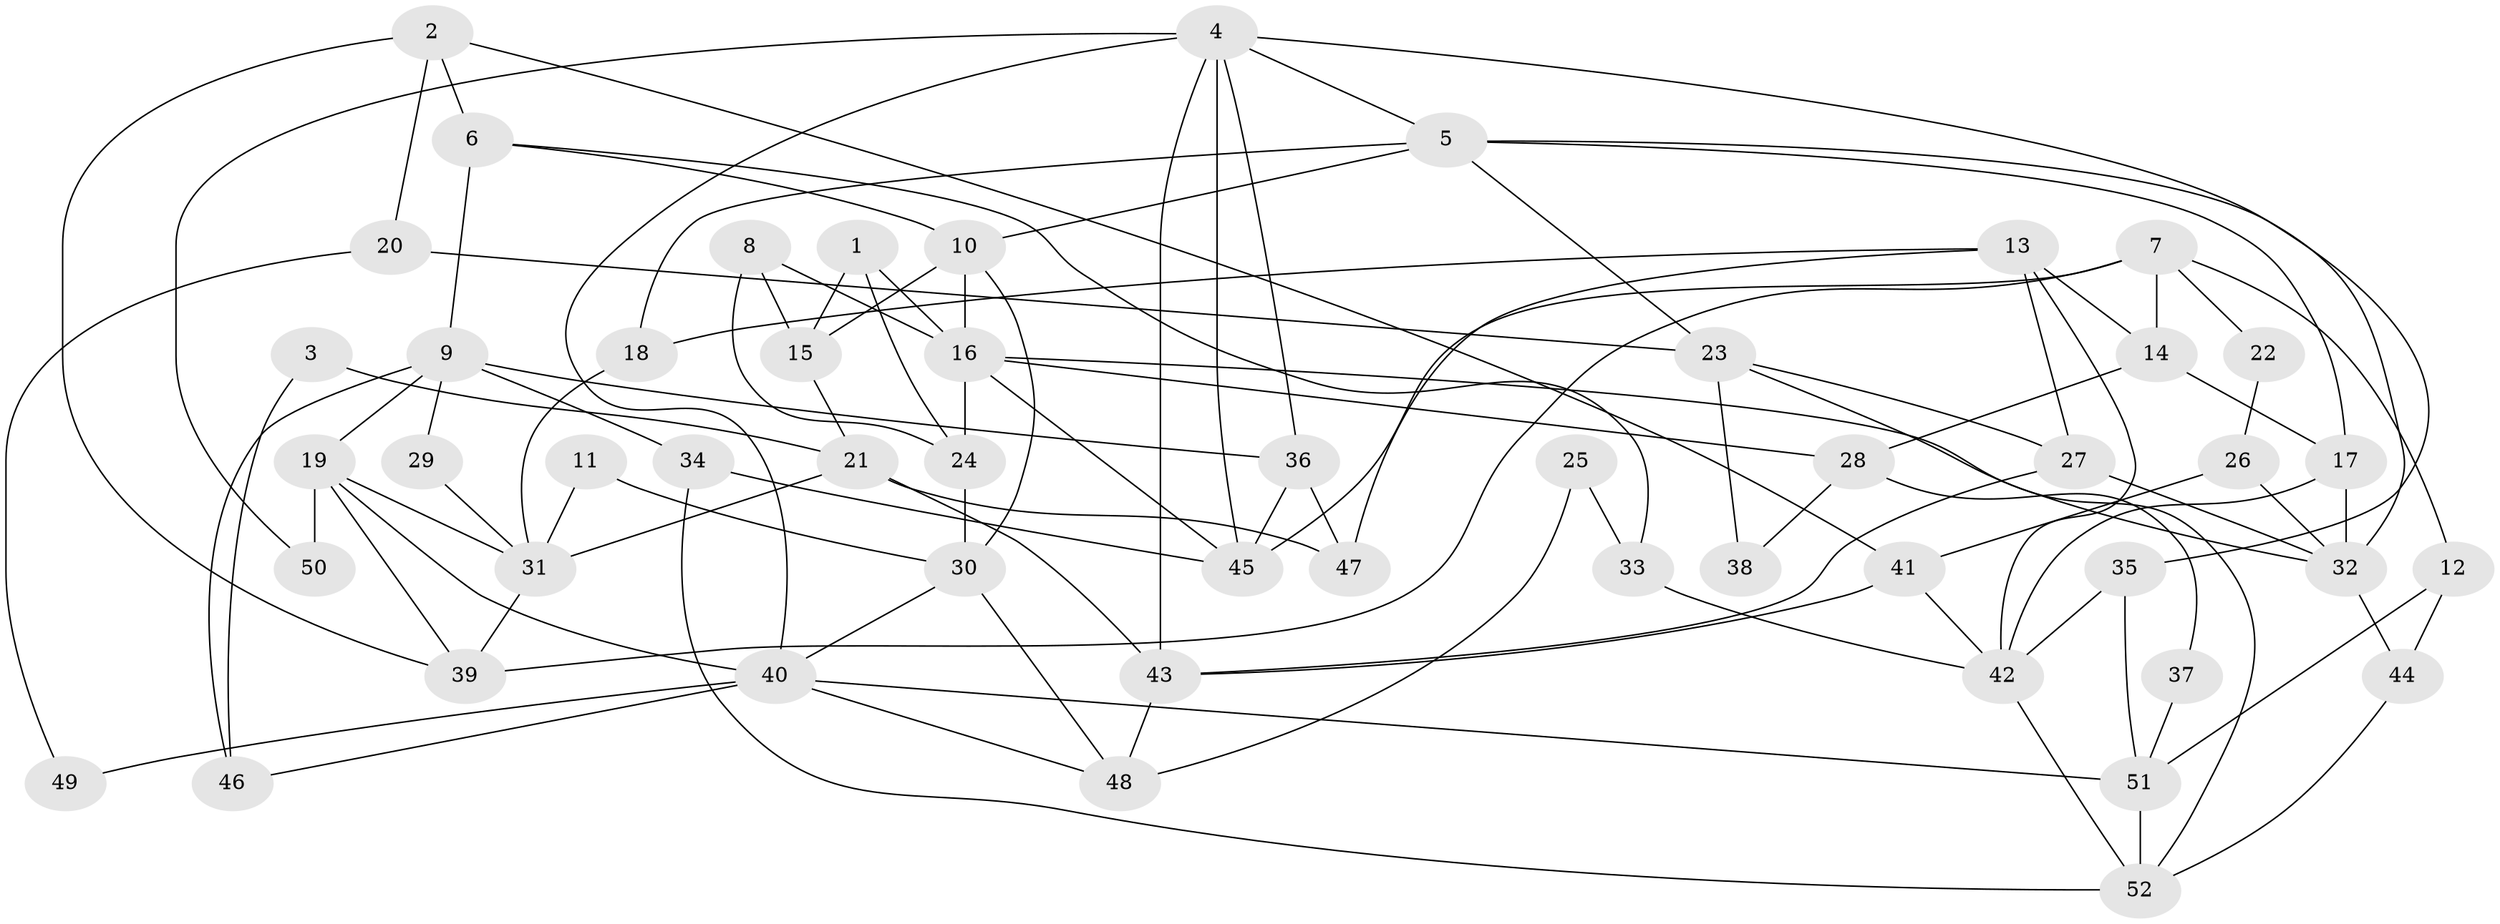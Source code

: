 // Generated by graph-tools (version 1.1) at 2025/36/03/09/25 02:36:01]
// undirected, 52 vertices, 104 edges
graph export_dot {
graph [start="1"]
  node [color=gray90,style=filled];
  1;
  2;
  3;
  4;
  5;
  6;
  7;
  8;
  9;
  10;
  11;
  12;
  13;
  14;
  15;
  16;
  17;
  18;
  19;
  20;
  21;
  22;
  23;
  24;
  25;
  26;
  27;
  28;
  29;
  30;
  31;
  32;
  33;
  34;
  35;
  36;
  37;
  38;
  39;
  40;
  41;
  42;
  43;
  44;
  45;
  46;
  47;
  48;
  49;
  50;
  51;
  52;
  1 -- 16;
  1 -- 15;
  1 -- 24;
  2 -- 6;
  2 -- 39;
  2 -- 20;
  2 -- 41;
  3 -- 46;
  3 -- 21;
  4 -- 35;
  4 -- 36;
  4 -- 5;
  4 -- 40;
  4 -- 43;
  4 -- 45;
  4 -- 50;
  5 -- 17;
  5 -- 10;
  5 -- 18;
  5 -- 23;
  5 -- 32;
  6 -- 10;
  6 -- 9;
  6 -- 33;
  7 -- 14;
  7 -- 45;
  7 -- 12;
  7 -- 22;
  7 -- 39;
  8 -- 15;
  8 -- 16;
  8 -- 24;
  9 -- 19;
  9 -- 34;
  9 -- 29;
  9 -- 36;
  9 -- 46;
  10 -- 30;
  10 -- 15;
  10 -- 16;
  11 -- 31;
  11 -- 30;
  12 -- 51;
  12 -- 44;
  13 -- 27;
  13 -- 42;
  13 -- 14;
  13 -- 18;
  13 -- 47;
  14 -- 17;
  14 -- 28;
  15 -- 21;
  16 -- 24;
  16 -- 28;
  16 -- 32;
  16 -- 45;
  17 -- 42;
  17 -- 32;
  18 -- 31;
  19 -- 40;
  19 -- 39;
  19 -- 31;
  19 -- 50;
  20 -- 23;
  20 -- 49;
  21 -- 31;
  21 -- 47;
  21 -- 43;
  22 -- 26;
  23 -- 27;
  23 -- 38;
  23 -- 52;
  24 -- 30;
  25 -- 48;
  25 -- 33;
  26 -- 32;
  26 -- 41;
  27 -- 32;
  27 -- 43;
  28 -- 37;
  28 -- 38;
  29 -- 31;
  30 -- 48;
  30 -- 40;
  31 -- 39;
  32 -- 44;
  33 -- 42;
  34 -- 45;
  34 -- 52;
  35 -- 42;
  35 -- 51;
  36 -- 45;
  36 -- 47;
  37 -- 51;
  40 -- 46;
  40 -- 48;
  40 -- 49;
  40 -- 51;
  41 -- 43;
  41 -- 42;
  42 -- 52;
  43 -- 48;
  44 -- 52;
  51 -- 52;
}
